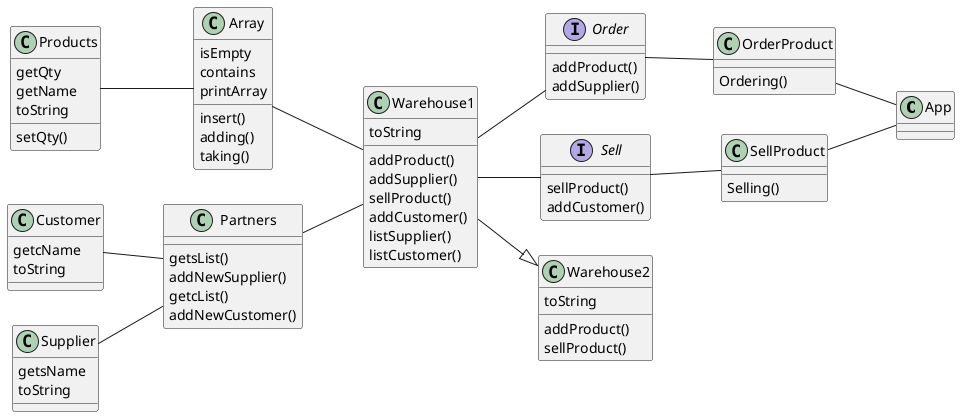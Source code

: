 @startuml
'https://plantuml.com/class-diagram

left to right direction

class App

class OrderProduct{
Ordering()
}
OrderProduct -- App

class SellProduct{
Selling()
}
SellProduct -- App

interface Order {
addProduct()
addSupplier()
}

interface Sell{
sellProduct()
addCustomer()
}

class Warehouse1{
toString
addProduct()
addSupplier()
sellProduct()
addCustomer()
listSupplier()
listCustomer()
}

Order -- OrderProduct
Warehouse1 -- Order
Sell -- SellProduct
Warehouse1 -- Sell

class Warehouse2{
toString
addProduct()
sellProduct()
}

Warehouse1 --|> Warehouse2

class Array{
isEmpty
contains
printArray
insert()
adding()
taking()
}

Array -- Warehouse1

class Partners{
getsList()
addNewSupplier()
getcList()
addNewCustomer()
}

Partners -- Warehouse1

class Products{
getQty
getName
toString
setQty()
}

Products -- Array

class Customer{
getcName
toString
}

Customer -- Partners

class Supplier{
getsName
toString
}

Supplier -- Partners

@enduml